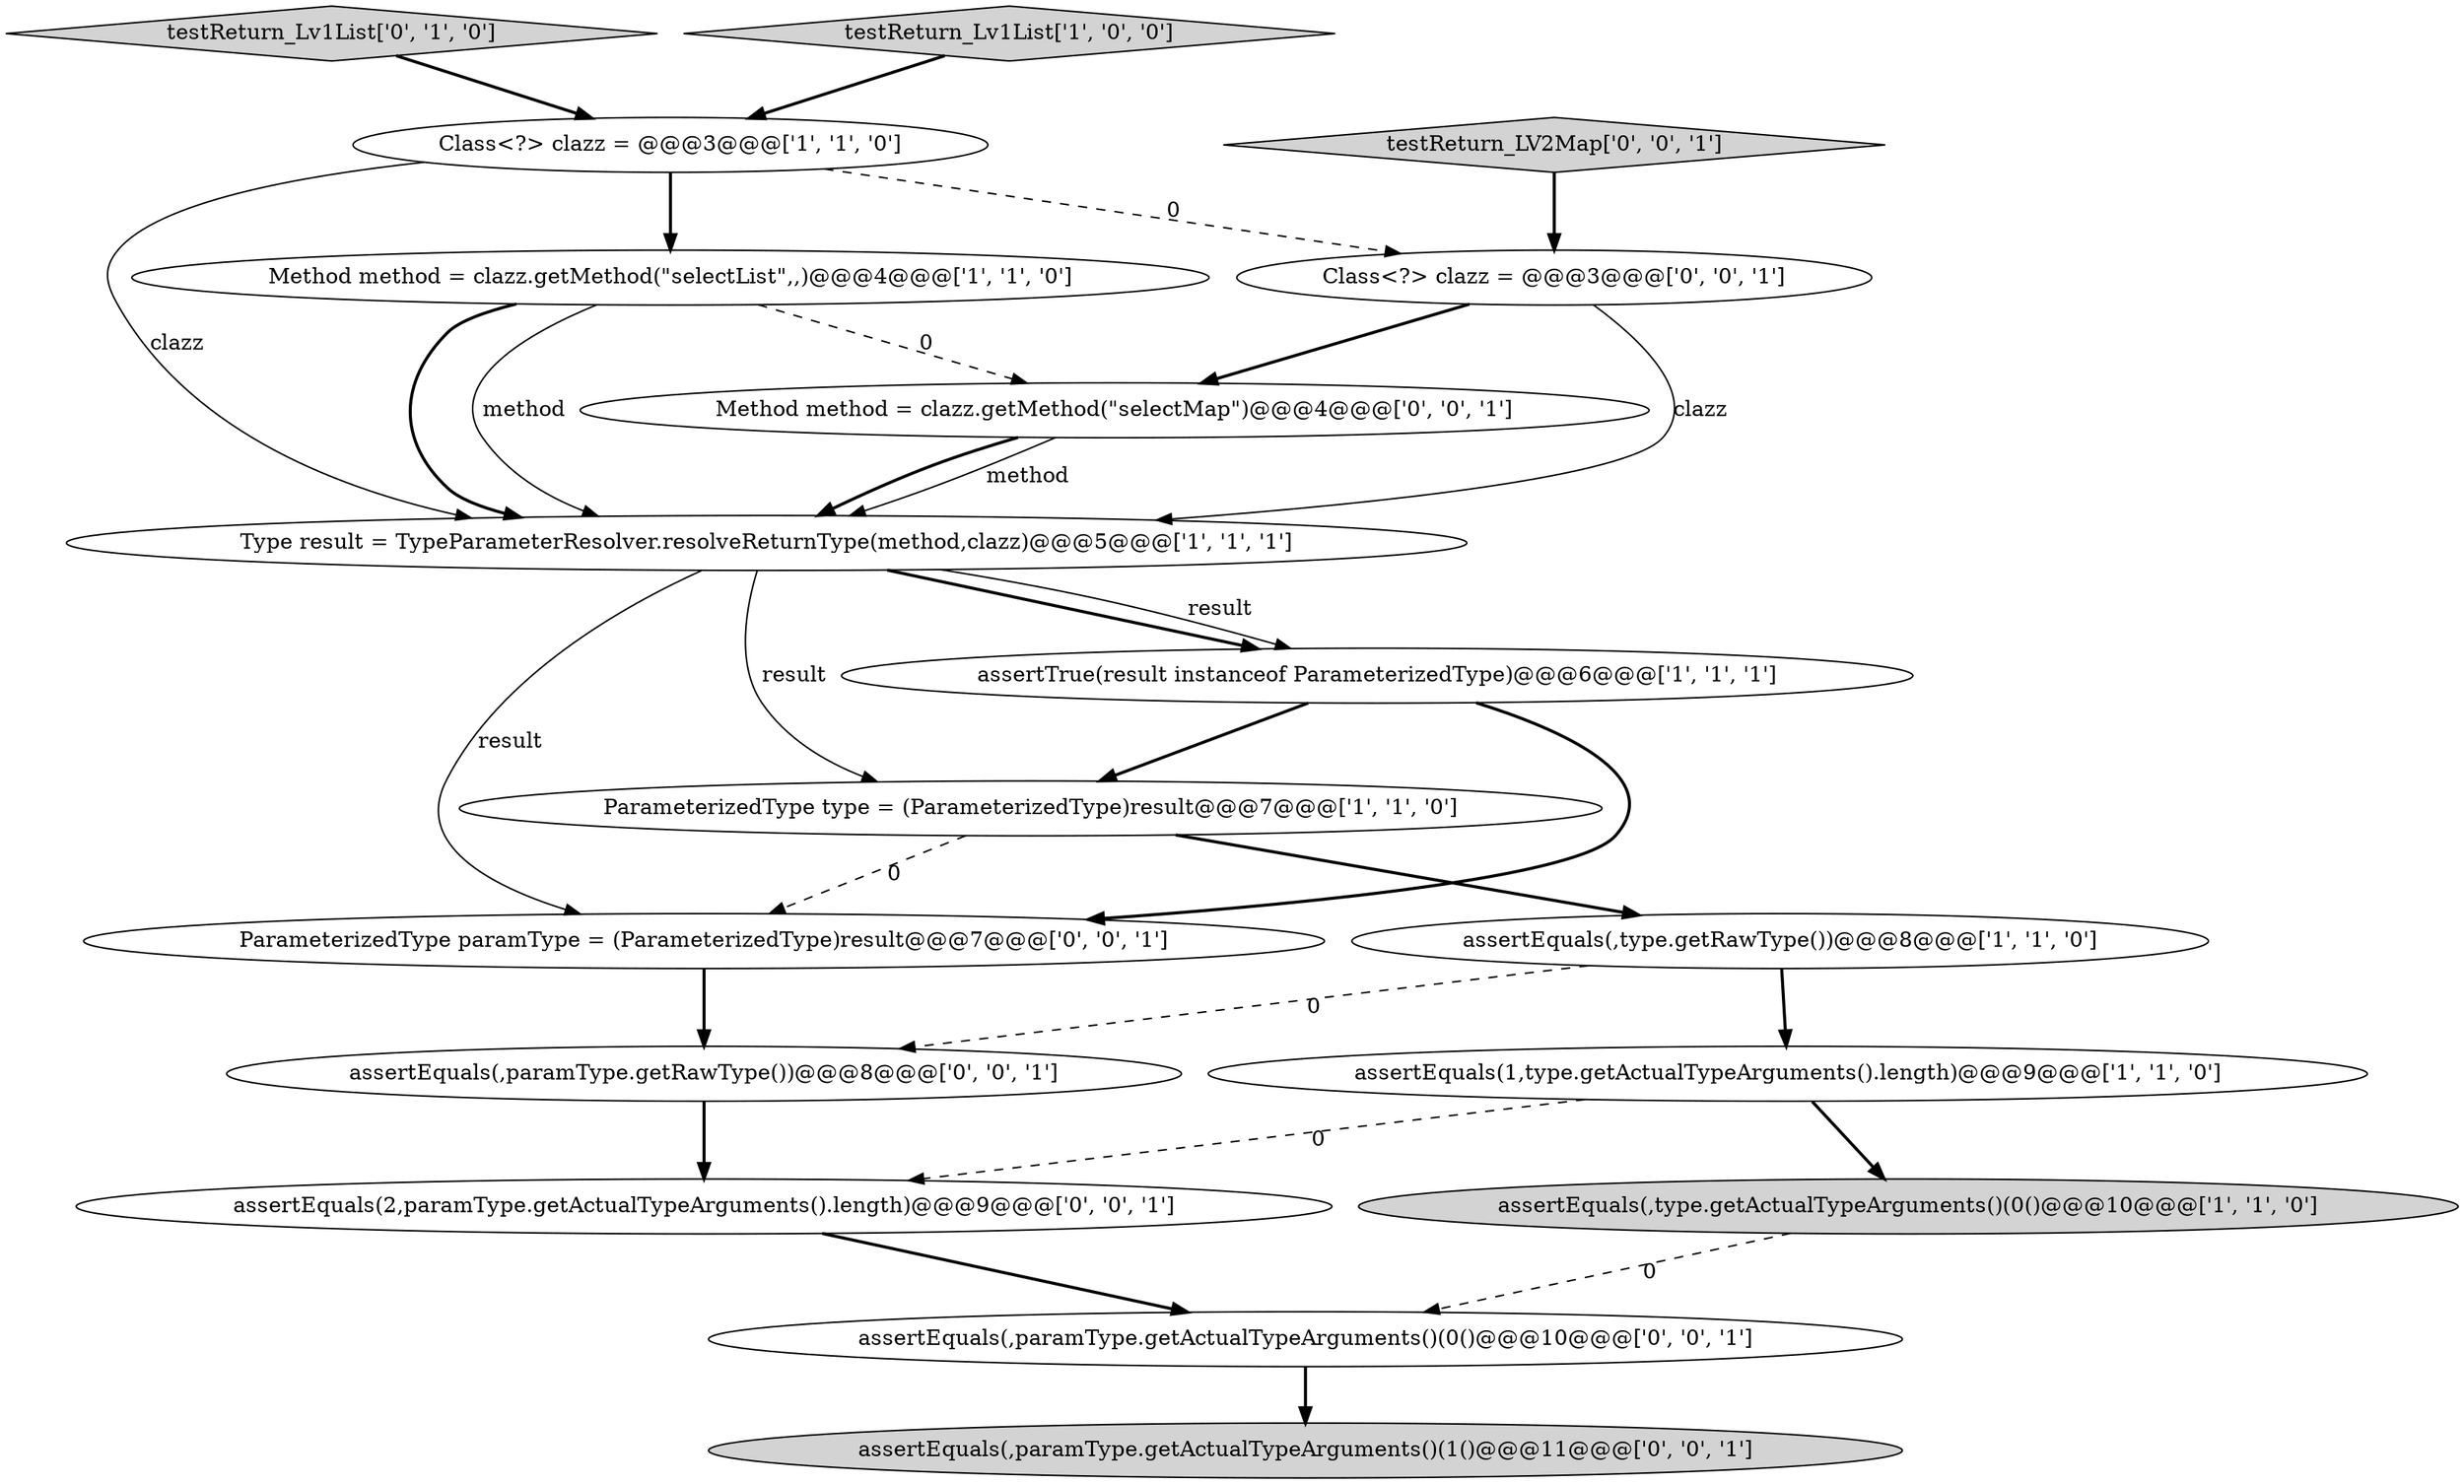 digraph {
0 [style = filled, label = "ParameterizedType type = (ParameterizedType)result@@@7@@@['1', '1', '0']", fillcolor = white, shape = ellipse image = "AAA0AAABBB1BBB"];
14 [style = filled, label = "Method method = clazz.getMethod(\"selectMap\")@@@4@@@['0', '0', '1']", fillcolor = white, shape = ellipse image = "AAA0AAABBB3BBB"];
16 [style = filled, label = "assertEquals(2,paramType.getActualTypeArguments().length)@@@9@@@['0', '0', '1']", fillcolor = white, shape = ellipse image = "AAA0AAABBB3BBB"];
9 [style = filled, label = "testReturn_Lv1List['0', '1', '0']", fillcolor = lightgray, shape = diamond image = "AAA0AAABBB2BBB"];
8 [style = filled, label = "assertEquals(1,type.getActualTypeArguments().length)@@@9@@@['1', '1', '0']", fillcolor = white, shape = ellipse image = "AAA0AAABBB1BBB"];
10 [style = filled, label = "assertEquals(,paramType.getRawType())@@@8@@@['0', '0', '1']", fillcolor = white, shape = ellipse image = "AAA0AAABBB3BBB"];
13 [style = filled, label = "ParameterizedType paramType = (ParameterizedType)result@@@7@@@['0', '0', '1']", fillcolor = white, shape = ellipse image = "AAA0AAABBB3BBB"];
15 [style = filled, label = "Class<?> clazz = @@@3@@@['0', '0', '1']", fillcolor = white, shape = ellipse image = "AAA0AAABBB3BBB"];
1 [style = filled, label = "assertTrue(result instanceof ParameterizedType)@@@6@@@['1', '1', '1']", fillcolor = white, shape = ellipse image = "AAA0AAABBB1BBB"];
6 [style = filled, label = "Class<?> clazz = @@@3@@@['1', '1', '0']", fillcolor = white, shape = ellipse image = "AAA0AAABBB1BBB"];
5 [style = filled, label = "assertEquals(,type.getRawType())@@@8@@@['1', '1', '0']", fillcolor = white, shape = ellipse image = "AAA0AAABBB1BBB"];
7 [style = filled, label = "testReturn_Lv1List['1', '0', '0']", fillcolor = lightgray, shape = diamond image = "AAA0AAABBB1BBB"];
3 [style = filled, label = "Type result = TypeParameterResolver.resolveReturnType(method,clazz)@@@5@@@['1', '1', '1']", fillcolor = white, shape = ellipse image = "AAA0AAABBB1BBB"];
2 [style = filled, label = "Method method = clazz.getMethod(\"selectList\",,)@@@4@@@['1', '1', '0']", fillcolor = white, shape = ellipse image = "AAA0AAABBB1BBB"];
11 [style = filled, label = "assertEquals(,paramType.getActualTypeArguments()(1()@@@11@@@['0', '0', '1']", fillcolor = lightgray, shape = ellipse image = "AAA0AAABBB3BBB"];
17 [style = filled, label = "testReturn_LV2Map['0', '0', '1']", fillcolor = lightgray, shape = diamond image = "AAA0AAABBB3BBB"];
12 [style = filled, label = "assertEquals(,paramType.getActualTypeArguments()(0()@@@10@@@['0', '0', '1']", fillcolor = white, shape = ellipse image = "AAA0AAABBB3BBB"];
4 [style = filled, label = "assertEquals(,type.getActualTypeArguments()(0()@@@10@@@['1', '1', '0']", fillcolor = lightgray, shape = ellipse image = "AAA0AAABBB1BBB"];
14->3 [style = bold, label=""];
13->10 [style = bold, label=""];
5->8 [style = bold, label=""];
3->13 [style = solid, label="result"];
8->16 [style = dashed, label="0"];
6->3 [style = solid, label="clazz"];
3->1 [style = bold, label=""];
15->14 [style = bold, label=""];
2->3 [style = bold, label=""];
12->11 [style = bold, label=""];
3->1 [style = solid, label="result"];
1->0 [style = bold, label=""];
1->13 [style = bold, label=""];
9->6 [style = bold, label=""];
4->12 [style = dashed, label="0"];
6->2 [style = bold, label=""];
2->14 [style = dashed, label="0"];
10->16 [style = bold, label=""];
5->10 [style = dashed, label="0"];
2->3 [style = solid, label="method"];
3->0 [style = solid, label="result"];
6->15 [style = dashed, label="0"];
0->13 [style = dashed, label="0"];
7->6 [style = bold, label=""];
17->15 [style = bold, label=""];
8->4 [style = bold, label=""];
15->3 [style = solid, label="clazz"];
14->3 [style = solid, label="method"];
16->12 [style = bold, label=""];
0->5 [style = bold, label=""];
}
